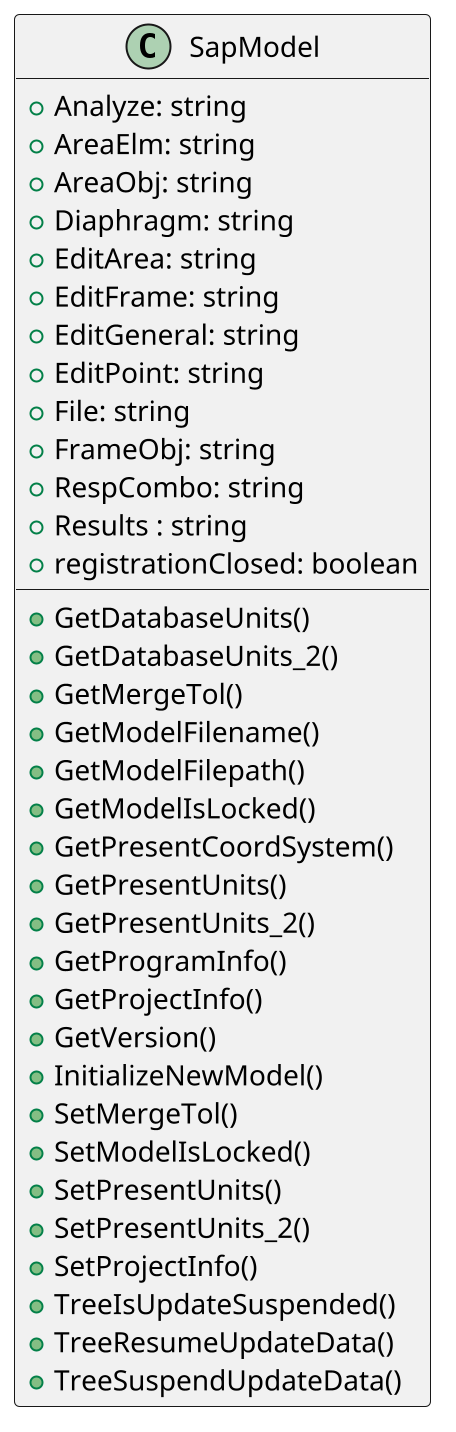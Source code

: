 ' Supported Formats
' *.wsd, *.pu, *.puml, *.plantuml, *.iuml
' para poder visualiza, alt+d

@startuml
scale 2

class SapModel {
    +Analyze: string
    +AreaElm: string
    +AreaObj: string
    +Diaphragm: string
    +EditArea: string
    +EditFrame: string
    +EditGeneral: string
    +EditPoint: string
    +File: string
    +FrameObj: string
    +RespCombo: string
    +Results : string 
    +registrationClosed: boolean
    +GetDatabaseUnits()
    +GetDatabaseUnits_2()
    +GetMergeTol()
    +GetModelFilename()
    +GetModelFilepath()
    +GetModelIsLocked()
    +GetPresentCoordSystem()
    +GetPresentUnits()
    +GetPresentUnits_2()
    +GetProgramInfo()
    +GetProjectInfo()
    +GetVersion()
    +InitializeNewModel()
    +SetMergeTol()
    +SetModelIsLocked()
    +SetPresentUnits()
    +SetPresentUnits_2()
    +SetProjectInfo()
    +TreeIsUpdateSuspended()
    +TreeResumeUpdateData()
    +TreeSuspendUpdateData()
}

@enduml